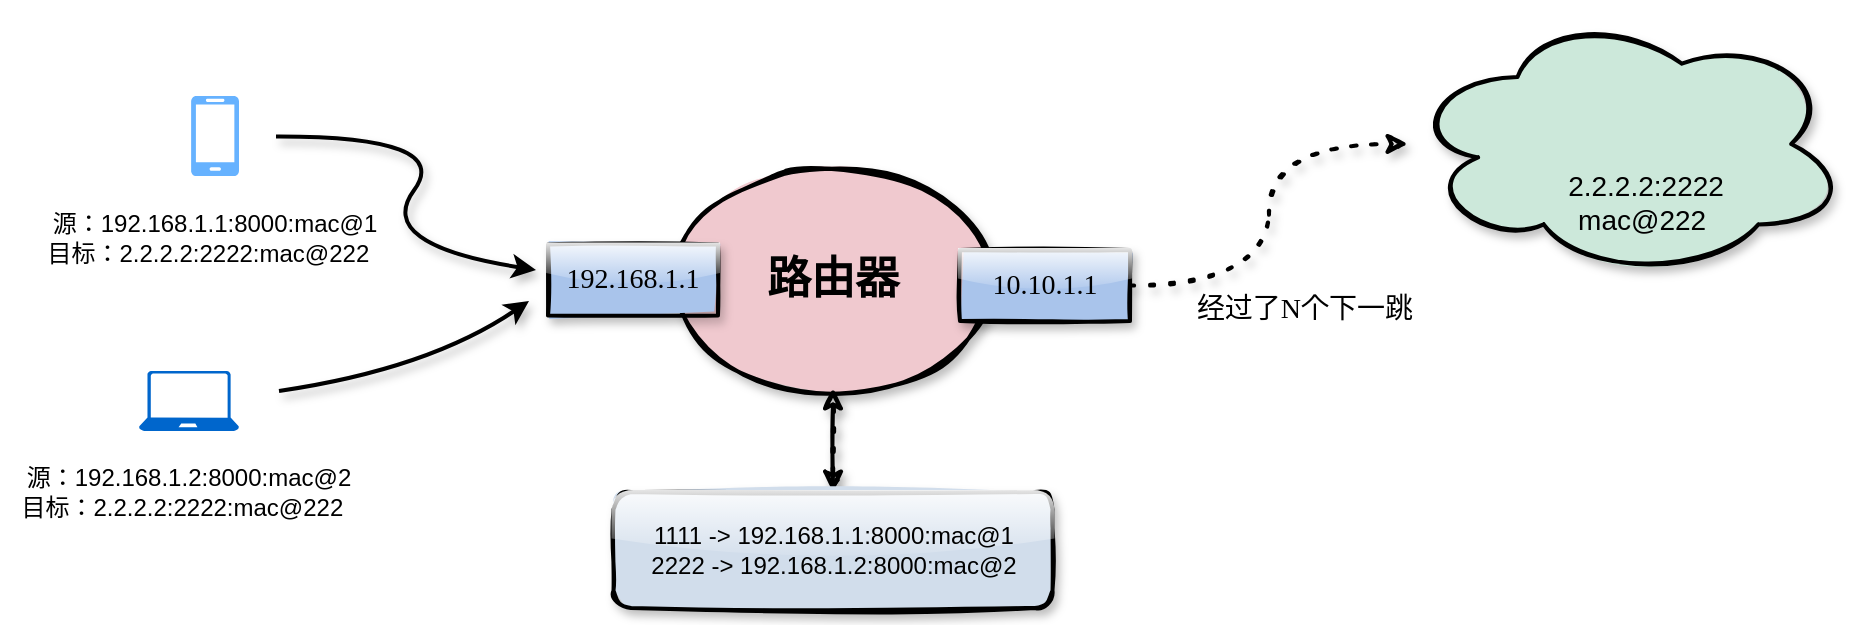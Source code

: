 <mxfile version="14.4.3" type="github">
  <diagram id="aZXABbXW0xjVB7LvO0f2" name="第 1 页">
    <mxGraphModel dx="1426" dy="800" grid="0" gridSize="10" guides="1" tooltips="1" connect="1" arrows="1" fold="1" page="1" pageScale="1" pageWidth="1169" pageHeight="827" background="none" math="0" shadow="0">
      <root>
        <mxCell id="0" />
        <mxCell id="1" parent="0" />
        <mxCell id="kH6JTMU_E28Y3a_ak_Uv-8" value="" style="pointerEvents=1;shadow=0;dashed=0;html=1;strokeColor=none;labelPosition=center;verticalLabelPosition=bottom;verticalAlign=top;align=center;fillColor=#66B2FF;shape=mxgraph.azure.mobile" vertex="1" parent="1">
          <mxGeometry x="193.5" y="213" width="24" height="40" as="geometry" />
        </mxCell>
        <mxCell id="kH6JTMU_E28Y3a_ak_Uv-11" value="" style="aspect=fixed;pointerEvents=1;shadow=0;dashed=0;html=1;strokeColor=none;labelPosition=center;verticalLabelPosition=bottom;verticalAlign=top;align=center;fillColor=#0066CC;shape=mxgraph.azure.laptop" vertex="1" parent="1">
          <mxGeometry x="167.5" y="350.5" width="50" height="30" as="geometry" />
        </mxCell>
        <mxCell id="kH6JTMU_E28Y3a_ak_Uv-12" style="edgeStyle=orthogonalEdgeStyle;rounded=0;orthogonalLoop=1;jettySize=auto;html=1;exitX=0.5;exitY=1;exitDx=0;exitDy=0;exitPerimeter=0;" edge="1" parent="1" source="kH6JTMU_E28Y3a_ak_Uv-11" target="kH6JTMU_E28Y3a_ak_Uv-11">
          <mxGeometry relative="1" as="geometry" />
        </mxCell>
        <mxCell id="kH6JTMU_E28Y3a_ak_Uv-19" value="" style="curved=1;endArrow=classic;html=1;shadow=1;strokeWidth=2;" edge="1" parent="1">
          <mxGeometry width="50" height="50" relative="1" as="geometry">
            <mxPoint x="236" y="233.25" as="sourcePoint" />
            <mxPoint x="366" y="300" as="targetPoint" />
            <Array as="points">
              <mxPoint x="325" y="233" />
              <mxPoint x="285" y="287.25" />
            </Array>
          </mxGeometry>
        </mxCell>
        <mxCell id="kH6JTMU_E28Y3a_ak_Uv-20" value="" style="curved=1;endArrow=classic;html=1;shadow=1;strokeWidth=2;" edge="1" parent="1">
          <mxGeometry width="50" height="50" relative="1" as="geometry">
            <mxPoint x="237.5" y="360.5" as="sourcePoint" />
            <mxPoint x="362.5" y="315.5" as="targetPoint" />
            <Array as="points">
              <mxPoint x="312.5" y="349.5" />
            </Array>
          </mxGeometry>
        </mxCell>
        <mxCell id="kH6JTMU_E28Y3a_ak_Uv-25" value="&lt;div style=&quot;font-family: &amp;#34;helvetica&amp;#34; ; font-size: 12px&quot;&gt;源：192.168.1.2:8000:mac@2&lt;/div&gt;&lt;div style=&quot;font-family: &amp;#34;helvetica&amp;#34; ; font-size: 12px&quot;&gt;目标：2.2.2.2:2222:mac@222&amp;nbsp;&amp;nbsp;&lt;/div&gt;" style="text;html=1;strokeColor=none;fillColor=none;align=center;verticalAlign=middle;whiteSpace=wrap;rounded=0;shadow=1;glass=1;sketch=1;fontFamily=Tahoma;fontSize=14;" vertex="1" parent="1">
          <mxGeometry x="102" y="401" width="181" height="20" as="geometry" />
        </mxCell>
        <mxCell id="kH6JTMU_E28Y3a_ak_Uv-29" value="&lt;div style=&quot;font-family: &amp;#34;helvetica&amp;#34; ; font-size: 14px&quot;&gt;&lt;br&gt;&lt;/div&gt;" style="ellipse;shape=cloud;whiteSpace=wrap;html=1;shadow=1;strokeWidth=2;glass=0;sketch=1;fillWeight=-1;hachureGap=8;fillStyle=solid;fillColor=#CCE8DA;" vertex="1" parent="1">
          <mxGeometry x="802" y="170" width="219" height="134" as="geometry" />
        </mxCell>
        <mxCell id="kH6JTMU_E28Y3a_ak_Uv-50" value="" style="edgeStyle=orthogonalEdgeStyle;curved=1;sketch=1;orthogonalLoop=1;jettySize=auto;html=1;shadow=1;dashed=1;dashPattern=1 4;strokeWidth=2;fontFamily=Tahoma;fontSize=14;" edge="1" parent="1" source="kH6JTMU_E28Y3a_ak_Uv-33" target="kH6JTMU_E28Y3a_ak_Uv-49">
          <mxGeometry relative="1" as="geometry" />
        </mxCell>
        <mxCell id="kH6JTMU_E28Y3a_ak_Uv-33" value="&lt;b&gt;&lt;font style=&quot;font-size: 22px&quot;&gt;路由器&lt;/font&gt;&lt;/b&gt;" style="ellipse;whiteSpace=wrap;html=1;shadow=1;glass=1;sketch=1;strokeWidth=2;fontFamily=Tahoma;fontSize=14;fillStyle=solid;fillColor=#f0c9cf;" vertex="1" parent="1">
          <mxGeometry x="436" y="251" width="157" height="108" as="geometry" />
        </mxCell>
        <mxCell id="kH6JTMU_E28Y3a_ak_Uv-35" value="192.168.1.1" style="rounded=0;whiteSpace=wrap;html=1;shadow=1;glass=1;sketch=1;strokeColor=#000000;strokeWidth=2;fontFamily=Tahoma;fontSize=14;fillStyle=solid;fillColor=#A9C4EB;" vertex="1" parent="1">
          <mxGeometry x="372" y="287.25" width="85" height="35.5" as="geometry" />
        </mxCell>
        <mxCell id="kH6JTMU_E28Y3a_ak_Uv-37" style="edgeStyle=orthogonalEdgeStyle;curved=1;sketch=1;orthogonalLoop=1;jettySize=auto;html=1;shadow=1;strokeWidth=2;fontFamily=Tahoma;fontSize=14;dashed=1;dashPattern=1 4;" edge="1" parent="1" source="kH6JTMU_E28Y3a_ak_Uv-36" target="kH6JTMU_E28Y3a_ak_Uv-29">
          <mxGeometry relative="1" as="geometry" />
        </mxCell>
        <mxCell id="kH6JTMU_E28Y3a_ak_Uv-36" value="10.10.1.1" style="rounded=0;whiteSpace=wrap;html=1;shadow=1;glass=1;sketch=1;strokeColor=#000000;strokeWidth=2;fontFamily=Tahoma;fontSize=14;fillStyle=solid;fillColor=#A9C4EB;" vertex="1" parent="1">
          <mxGeometry x="578" y="290" width="85" height="35.5" as="geometry" />
        </mxCell>
        <mxCell id="kH6JTMU_E28Y3a_ak_Uv-38" value="经过了N个下一跳&lt;br&gt;" style="text;html=1;align=center;verticalAlign=middle;resizable=0;points=[];autosize=1;fontSize=14;fontFamily=Tahoma;" vertex="1" parent="1">
          <mxGeometry x="691" y="309" width="117" height="21" as="geometry" />
        </mxCell>
        <mxCell id="kH6JTMU_E28Y3a_ak_Uv-43" value="&lt;div style=&quot;font-family: &amp;#34;helvetica&amp;#34; ; font-size: 12px&quot;&gt;&lt;div&gt;源：192.168.1.1:8000:mac@1&lt;/div&gt;&lt;div&gt;目标：2.2.2.2:2222:mac@222&amp;nbsp;&amp;nbsp;&lt;/div&gt;&lt;/div&gt;" style="text;html=1;strokeColor=none;fillColor=none;align=center;verticalAlign=middle;whiteSpace=wrap;rounded=0;shadow=1;glass=1;sketch=1;fontFamily=Tahoma;fontSize=14;" vertex="1" parent="1">
          <mxGeometry x="115" y="274" width="181" height="20" as="geometry" />
        </mxCell>
        <mxCell id="kH6JTMU_E28Y3a_ak_Uv-45" value="&lt;div style=&quot;font-family: &amp;#34;helvetica&amp;#34;&quot;&gt;2.2.2.2:2222&lt;/div&gt;&lt;div style=&quot;font-family: &amp;#34;helvetica&amp;#34;&quot;&gt;mac@222&amp;nbsp;&lt;/div&gt;" style="text;html=1;strokeColor=none;fillColor=none;align=center;verticalAlign=middle;whiteSpace=wrap;rounded=0;shadow=0;glass=0;sketch=0;fontFamily=Tahoma;fontSize=14;" vertex="1" parent="1">
          <mxGeometry x="901" y="257" width="40" height="17" as="geometry" />
        </mxCell>
        <mxCell id="kH6JTMU_E28Y3a_ak_Uv-46" value="" style="shape=image;html=1;verticalAlign=top;verticalLabelPosition=bottom;labelBackgroundColor=#ffffff;imageAspect=0;aspect=fixed;image=https://cdn4.iconfinder.com/data/icons/chinas-social-share-icons/256/cssi_taobao-128.png;rounded=0;shadow=0;glass=0;sketch=0;strokeColor=#000000;strokeWidth=2;fillColor=none;fontFamily=Tahoma;fontSize=14;" vertex="1" parent="1">
          <mxGeometry x="897" y="206" width="39" height="39" as="geometry" />
        </mxCell>
        <mxCell id="kH6JTMU_E28Y3a_ak_Uv-51" value="" style="sketch=1;orthogonalLoop=1;jettySize=auto;html=1;shadow=1;strokeWidth=2;fontFamily=Tahoma;fontSize=14;" edge="1" parent="1" source="kH6JTMU_E28Y3a_ak_Uv-49" target="kH6JTMU_E28Y3a_ak_Uv-33">
          <mxGeometry relative="1" as="geometry" />
        </mxCell>
        <mxCell id="kH6JTMU_E28Y3a_ak_Uv-49" value="&lt;div style=&quot;font-family: &amp;#34;helvetica&amp;#34; ; font-size: 12px&quot;&gt;1111 -&amp;gt; 192.168.1.1:8000:mac@1&lt;/div&gt;&lt;div style=&quot;font-family: &amp;#34;helvetica&amp;#34; ; font-size: 12px&quot;&gt;2222 -&amp;gt; 192.168.1.2:8000:mac@2&lt;br&gt;&lt;/div&gt;" style="whiteSpace=wrap;html=1;shadow=1;fontFamily=Tahoma;fontSize=14;strokeWidth=2;glass=1;sketch=1;fillStyle=solid;rounded=1;fillColor=#D1DDEB;" vertex="1" parent="1">
          <mxGeometry x="404.75" y="411" width="219.5" height="58" as="geometry" />
        </mxCell>
      </root>
    </mxGraphModel>
  </diagram>
</mxfile>
